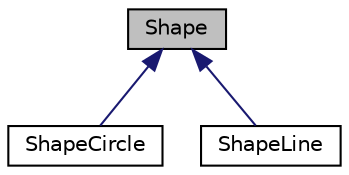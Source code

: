 digraph "Shape"
{
  edge [fontname="Helvetica",fontsize="10",labelfontname="Helvetica",labelfontsize="10"];
  node [fontname="Helvetica",fontsize="10",shape=record];
  Node1 [label="Shape",height=0.2,width=0.4,color="black", fillcolor="grey75", style="filled", fontcolor="black"];
  Node1 -> Node2 [dir="back",color="midnightblue",fontsize="10",style="solid",fontname="Helvetica"];
  Node2 [label="ShapeCircle",height=0.2,width=0.4,color="black", fillcolor="white", style="filled",URL="$class_shape_circle.html"];
  Node1 -> Node3 [dir="back",color="midnightblue",fontsize="10",style="solid",fontname="Helvetica"];
  Node3 [label="ShapeLine",height=0.2,width=0.4,color="black", fillcolor="white", style="filled",URL="$class_shape_line.html"];
}
